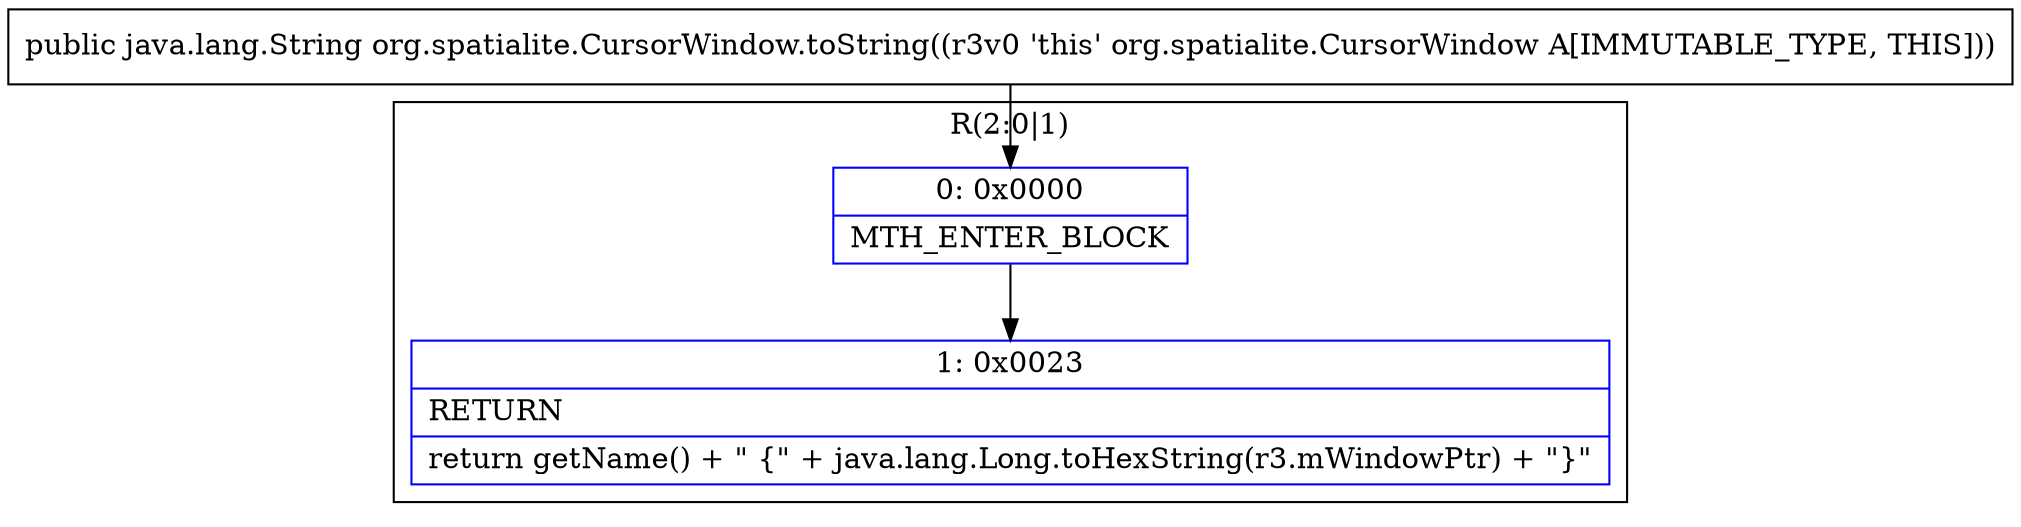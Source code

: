 digraph "CFG fororg.spatialite.CursorWindow.toString()Ljava\/lang\/String;" {
subgraph cluster_Region_588667401 {
label = "R(2:0|1)";
node [shape=record,color=blue];
Node_0 [shape=record,label="{0\:\ 0x0000|MTH_ENTER_BLOCK\l}"];
Node_1 [shape=record,label="{1\:\ 0x0023|RETURN\l|return getName() + \" \{\" + java.lang.Long.toHexString(r3.mWindowPtr) + \"\}\"\l}"];
}
MethodNode[shape=record,label="{public java.lang.String org.spatialite.CursorWindow.toString((r3v0 'this' org.spatialite.CursorWindow A[IMMUTABLE_TYPE, THIS])) }"];
MethodNode -> Node_0;
Node_0 -> Node_1;
}

